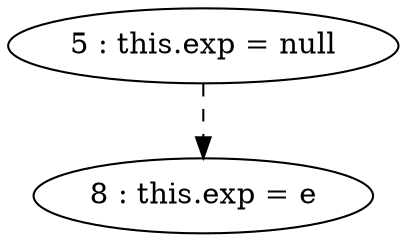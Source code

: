 digraph G {
"5 : this.exp = null"
"5 : this.exp = null" -> "8 : this.exp = e" [style=dashed]
"8 : this.exp = e"
}